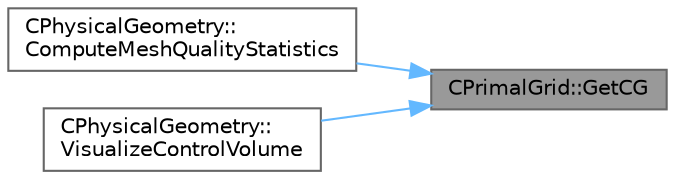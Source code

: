 digraph "CPrimalGrid::GetCG"
{
 // LATEX_PDF_SIZE
  bgcolor="transparent";
  edge [fontname=Helvetica,fontsize=10,labelfontname=Helvetica,labelfontsize=10];
  node [fontname=Helvetica,fontsize=10,shape=box,height=0.2,width=0.4];
  rankdir="RL";
  Node1 [id="Node000001",label="CPrimalGrid::GetCG",height=0.2,width=0.4,color="gray40", fillcolor="grey60", style="filled", fontcolor="black",tooltip="Get the center of gravity of an element (including edges)."];
  Node1 -> Node2 [id="edge1_Node000001_Node000002",dir="back",color="steelblue1",style="solid",tooltip=" "];
  Node2 [id="Node000002",label="CPhysicalGeometry::\lComputeMeshQualityStatistics",height=0.2,width=0.4,color="grey40", fillcolor="white", style="filled",URL="$classCPhysicalGeometry.html#a7cb41549dc077f561b34e1595847a3c0",tooltip="Compute 3 grid quality metrics: orthogonality angle, dual cell aspect ratio, and dual cell volume rat..."];
  Node1 -> Node3 [id="edge2_Node000001_Node000003",dir="back",color="steelblue1",style="solid",tooltip=" "];
  Node3 [id="Node000003",label="CPhysicalGeometry::\lVisualizeControlVolume",height=0.2,width=0.4,color="grey40", fillcolor="white", style="filled",URL="$classCPhysicalGeometry.html#a70c5b970b1349724f4d7d6e229058926",tooltip="Visualize the structure of the control volume(s)."];
}
